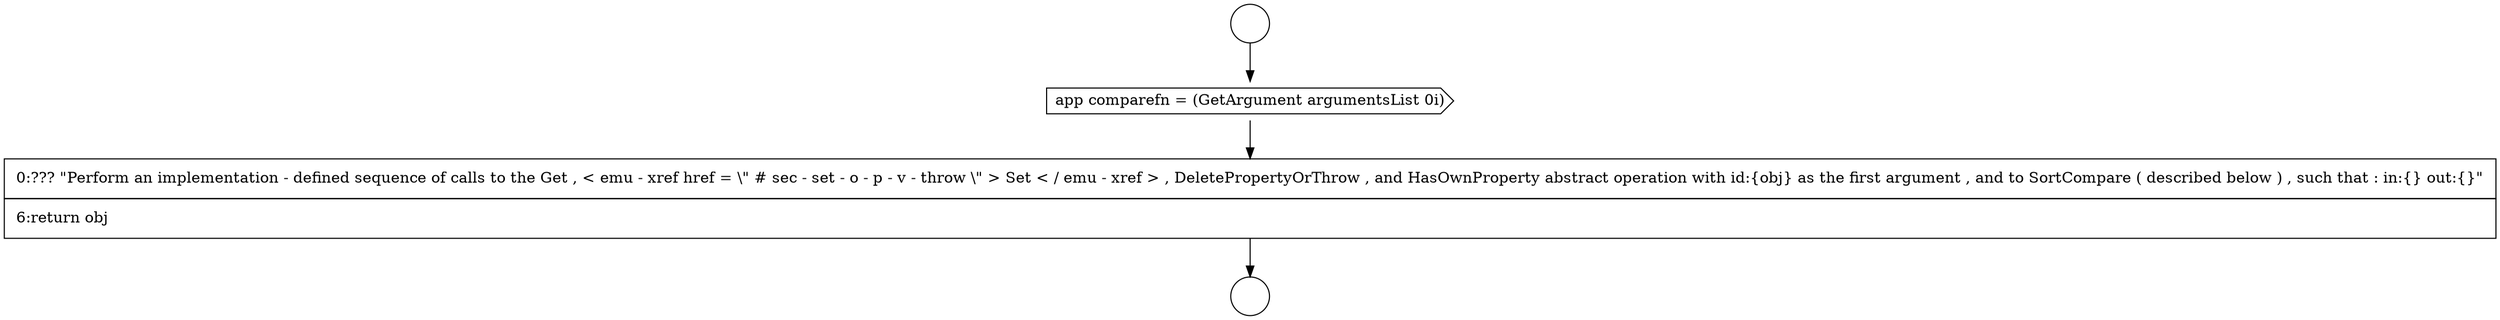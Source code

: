 digraph {
  node16540 [shape=circle label=" " color="black" fillcolor="white" style=filled]
  node16542 [shape=cds, label=<<font color="black">app comparefn = (GetArgument argumentsList 0i)</font>> color="black" fillcolor="white" style=filled]
  node16543 [shape=none, margin=0, label=<<font color="black">
    <table border="0" cellborder="1" cellspacing="0" cellpadding="10">
      <tr><td align="left">0:??? &quot;Perform an implementation - defined sequence of calls to the Get , &lt; emu - xref href = \&quot; # sec - set - o - p - v - throw \&quot; &gt; Set &lt; / emu - xref &gt; , DeletePropertyOrThrow , and HasOwnProperty abstract operation with id:{obj} as the first argument , and to SortCompare ( described below ) , such that : in:{} out:{}&quot;</td></tr>
      <tr><td align="left">6:return obj</td></tr>
    </table>
  </font>> color="black" fillcolor="white" style=filled]
  node16541 [shape=circle label=" " color="black" fillcolor="white" style=filled]
  node16540 -> node16542 [ color="black"]
  node16542 -> node16543 [ color="black"]
  node16543 -> node16541 [ color="black"]
}
